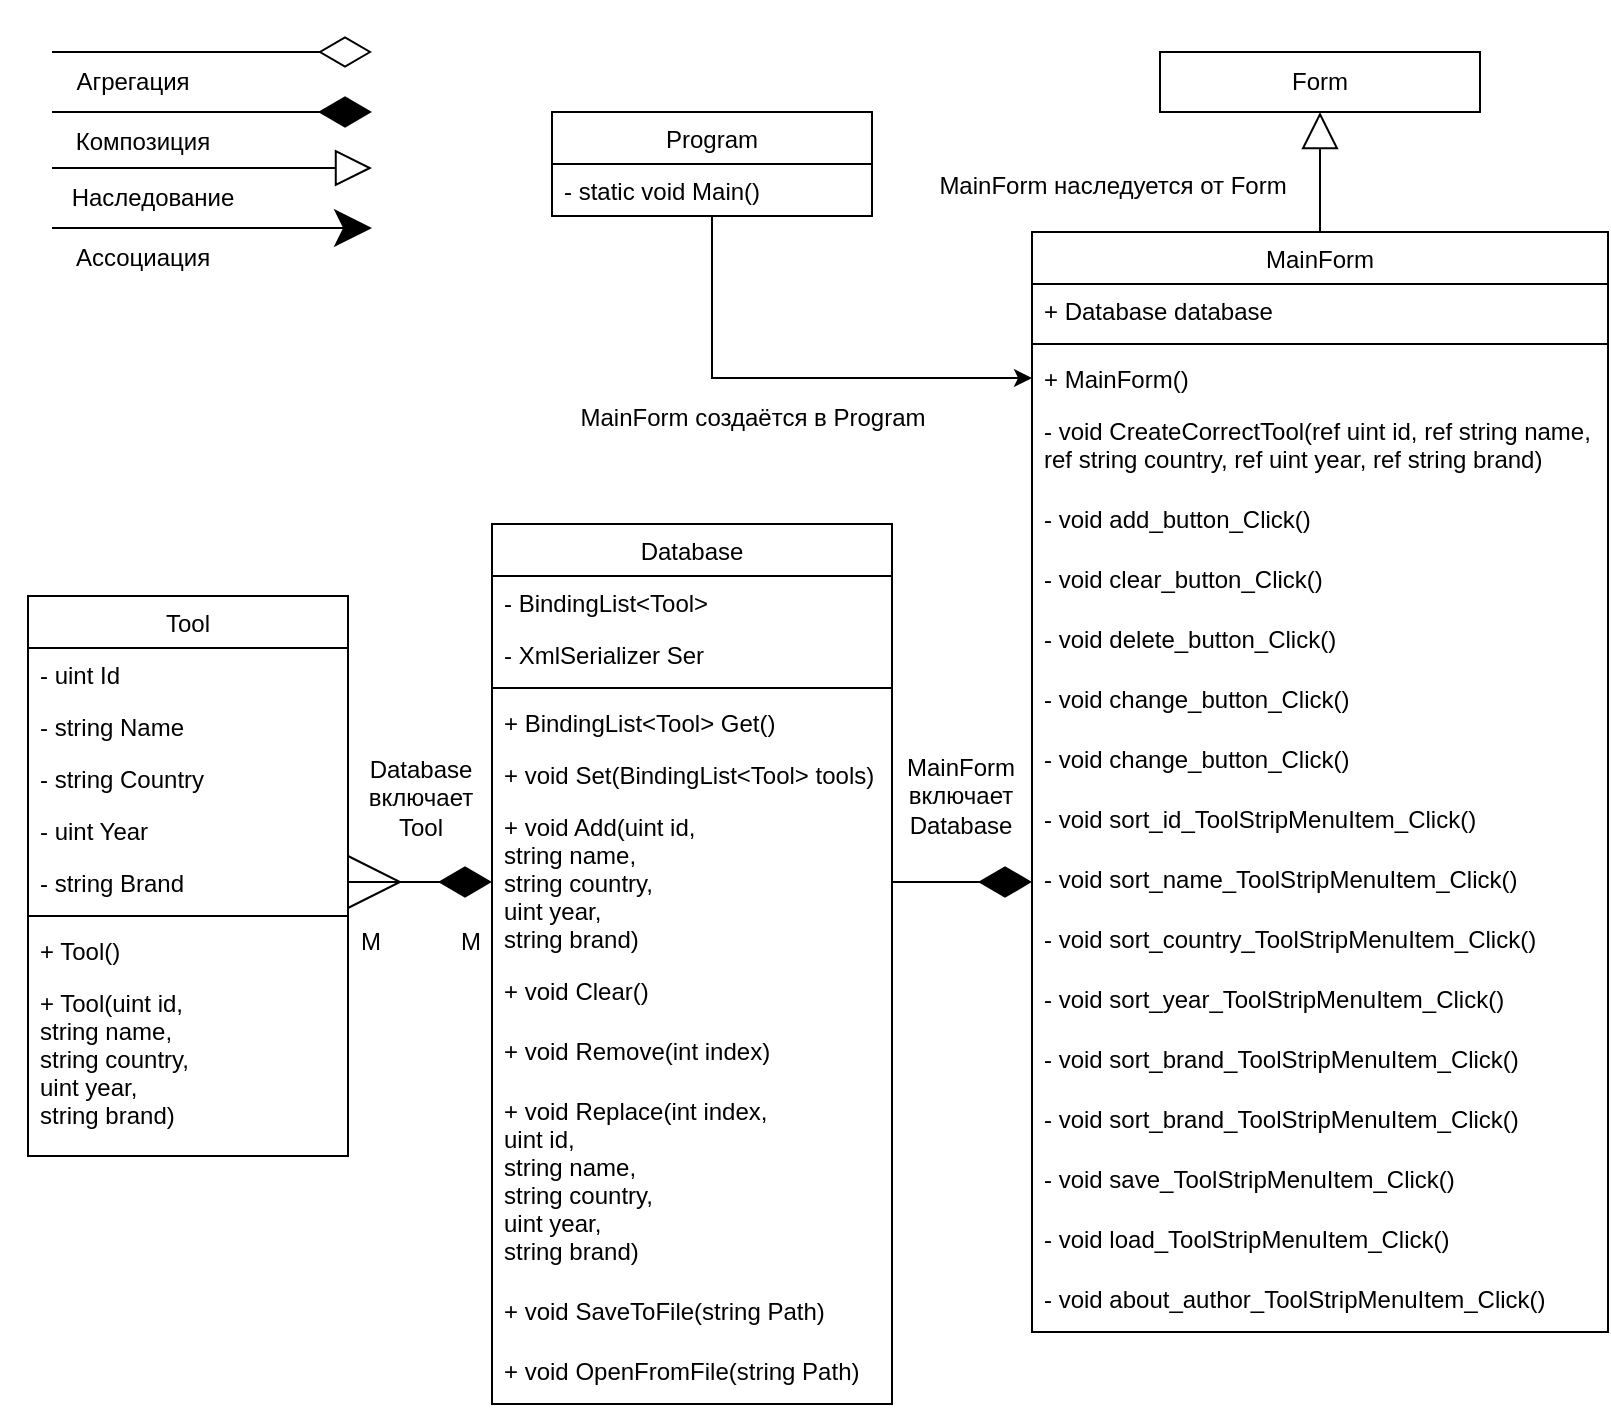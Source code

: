 <mxfile version="21.3.2" type="device">
  <diagram id="C5RBs43oDa-KdzZeNtuy" name="Page-1">
    <mxGraphModel dx="1235" dy="686" grid="1" gridSize="10" guides="1" tooltips="1" connect="1" arrows="1" fold="1" page="1" pageScale="1" pageWidth="827" pageHeight="1169" math="0" shadow="0">
      <root>
        <mxCell id="WIyWlLk6GJQsqaUBKTNV-0" />
        <mxCell id="WIyWlLk6GJQsqaUBKTNV-1" parent="WIyWlLk6GJQsqaUBKTNV-0" />
        <mxCell id="zkfFHV4jXpPFQw0GAbJ--6" value="Tool" style="swimlane;fontStyle=0;align=center;verticalAlign=top;childLayout=stackLayout;horizontal=1;startSize=26;horizontalStack=0;resizeParent=1;resizeLast=0;collapsible=1;marginBottom=0;rounded=0;shadow=0;strokeWidth=1;" parent="WIyWlLk6GJQsqaUBKTNV-1" vertex="1">
          <mxGeometry x="18" y="302" width="160" height="280" as="geometry">
            <mxRectangle x="40" y="40" width="160" height="26" as="alternateBounds" />
          </mxGeometry>
        </mxCell>
        <mxCell id="zkfFHV4jXpPFQw0GAbJ--7" value="- uint Id" style="text;align=left;verticalAlign=top;spacingLeft=4;spacingRight=4;overflow=hidden;rotatable=0;points=[[0,0.5],[1,0.5]];portConstraint=eastwest;" parent="zkfFHV4jXpPFQw0GAbJ--6" vertex="1">
          <mxGeometry y="26" width="160" height="26" as="geometry" />
        </mxCell>
        <mxCell id="zkfFHV4jXpPFQw0GAbJ--8" value="- string Name" style="text;align=left;verticalAlign=top;spacingLeft=4;spacingRight=4;overflow=hidden;rotatable=0;points=[[0,0.5],[1,0.5]];portConstraint=eastwest;rounded=0;shadow=0;html=0;" parent="zkfFHV4jXpPFQw0GAbJ--6" vertex="1">
          <mxGeometry y="52" width="160" height="26" as="geometry" />
        </mxCell>
        <mxCell id="J0EJhRp7IK-JrTyirVrI-0" value="- string Country" style="text;align=left;verticalAlign=top;spacingLeft=4;spacingRight=4;overflow=hidden;rotatable=0;points=[[0,0.5],[1,0.5]];portConstraint=eastwest;rounded=0;shadow=0;html=0;" vertex="1" parent="zkfFHV4jXpPFQw0GAbJ--6">
          <mxGeometry y="78" width="160" height="26" as="geometry" />
        </mxCell>
        <mxCell id="J0EJhRp7IK-JrTyirVrI-1" value="- uint Year" style="text;align=left;verticalAlign=top;spacingLeft=4;spacingRight=4;overflow=hidden;rotatable=0;points=[[0,0.5],[1,0.5]];portConstraint=eastwest;rounded=0;shadow=0;html=0;" vertex="1" parent="zkfFHV4jXpPFQw0GAbJ--6">
          <mxGeometry y="104" width="160" height="26" as="geometry" />
        </mxCell>
        <mxCell id="J0EJhRp7IK-JrTyirVrI-2" value="- string Brand" style="text;align=left;verticalAlign=top;spacingLeft=4;spacingRight=4;overflow=hidden;rotatable=0;points=[[0,0.5],[1,0.5]];portConstraint=eastwest;rounded=0;shadow=0;html=0;" vertex="1" parent="zkfFHV4jXpPFQw0GAbJ--6">
          <mxGeometry y="130" width="160" height="26" as="geometry" />
        </mxCell>
        <mxCell id="zkfFHV4jXpPFQw0GAbJ--9" value="" style="line;html=1;strokeWidth=1;align=left;verticalAlign=middle;spacingTop=-1;spacingLeft=3;spacingRight=3;rotatable=0;labelPosition=right;points=[];portConstraint=eastwest;" parent="zkfFHV4jXpPFQw0GAbJ--6" vertex="1">
          <mxGeometry y="156" width="160" height="8" as="geometry" />
        </mxCell>
        <mxCell id="zkfFHV4jXpPFQw0GAbJ--10" value="+ Tool()" style="text;align=left;verticalAlign=top;spacingLeft=4;spacingRight=4;overflow=hidden;rotatable=0;points=[[0,0.5],[1,0.5]];portConstraint=eastwest;fontStyle=0" parent="zkfFHV4jXpPFQw0GAbJ--6" vertex="1">
          <mxGeometry y="164" width="160" height="26" as="geometry" />
        </mxCell>
        <mxCell id="zkfFHV4jXpPFQw0GAbJ--11" value="+ Tool(uint id, &#xa;string name, &#xa;string country, &#xa;uint year, &#xa;string brand)" style="text;align=left;verticalAlign=top;spacingLeft=4;spacingRight=4;overflow=hidden;rotatable=0;points=[[0,0.5],[1,0.5]];portConstraint=eastwest;" parent="zkfFHV4jXpPFQw0GAbJ--6" vertex="1">
          <mxGeometry y="190" width="160" height="90" as="geometry" />
        </mxCell>
        <mxCell id="J0EJhRp7IK-JrTyirVrI-3" value="Database" style="swimlane;fontStyle=0;align=center;verticalAlign=top;childLayout=stackLayout;horizontal=1;startSize=26;horizontalStack=0;resizeParent=1;resizeLast=0;collapsible=1;marginBottom=0;rounded=0;shadow=0;strokeWidth=1;" vertex="1" parent="WIyWlLk6GJQsqaUBKTNV-1">
          <mxGeometry x="250" y="266" width="200" height="440" as="geometry">
            <mxRectangle x="40" y="40" width="160" height="26" as="alternateBounds" />
          </mxGeometry>
        </mxCell>
        <mxCell id="J0EJhRp7IK-JrTyirVrI-4" value="- BindingList&lt;Tool&gt;" style="text;align=left;verticalAlign=top;spacingLeft=4;spacingRight=4;overflow=hidden;rotatable=0;points=[[0,0.5],[1,0.5]];portConstraint=eastwest;" vertex="1" parent="J0EJhRp7IK-JrTyirVrI-3">
          <mxGeometry y="26" width="200" height="26" as="geometry" />
        </mxCell>
        <mxCell id="J0EJhRp7IK-JrTyirVrI-5" value="- XmlSerializer Ser" style="text;align=left;verticalAlign=top;spacingLeft=4;spacingRight=4;overflow=hidden;rotatable=0;points=[[0,0.5],[1,0.5]];portConstraint=eastwest;rounded=0;shadow=0;html=0;" vertex="1" parent="J0EJhRp7IK-JrTyirVrI-3">
          <mxGeometry y="52" width="200" height="26" as="geometry" />
        </mxCell>
        <mxCell id="J0EJhRp7IK-JrTyirVrI-9" value="" style="line;html=1;strokeWidth=1;align=left;verticalAlign=middle;spacingTop=-1;spacingLeft=3;spacingRight=3;rotatable=0;labelPosition=right;points=[];portConstraint=eastwest;" vertex="1" parent="J0EJhRp7IK-JrTyirVrI-3">
          <mxGeometry y="78" width="200" height="8" as="geometry" />
        </mxCell>
        <mxCell id="J0EJhRp7IK-JrTyirVrI-12" value="+ BindingList&lt;Tool&gt; Get()" style="text;align=left;verticalAlign=top;spacingLeft=4;spacingRight=4;overflow=hidden;rotatable=0;points=[[0,0.5],[1,0.5]];portConstraint=eastwest;rounded=0;shadow=0;html=0;" vertex="1" parent="J0EJhRp7IK-JrTyirVrI-3">
          <mxGeometry y="86" width="200" height="26" as="geometry" />
        </mxCell>
        <mxCell id="J0EJhRp7IK-JrTyirVrI-13" value="+ void Set(BindingList&lt;Tool&gt; tools)" style="text;align=left;verticalAlign=top;spacingLeft=4;spacingRight=4;overflow=hidden;rotatable=0;points=[[0,0.5],[1,0.5]];portConstraint=eastwest;rounded=0;shadow=0;html=0;" vertex="1" parent="J0EJhRp7IK-JrTyirVrI-3">
          <mxGeometry y="112" width="200" height="26" as="geometry" />
        </mxCell>
        <mxCell id="J0EJhRp7IK-JrTyirVrI-14" value="+ void Add(uint id,&#xa;string name,&#xa;string country,&#xa;uint year,&#xa;string brand)" style="text;align=left;verticalAlign=top;spacingLeft=4;spacingRight=4;overflow=hidden;rotatable=0;points=[[0,0.5],[1,0.5]];portConstraint=eastwest;rounded=0;shadow=0;html=0;" vertex="1" parent="J0EJhRp7IK-JrTyirVrI-3">
          <mxGeometry y="138" width="200" height="82" as="geometry" />
        </mxCell>
        <mxCell id="J0EJhRp7IK-JrTyirVrI-15" value="+ void Clear()" style="text;align=left;verticalAlign=top;spacingLeft=4;spacingRight=4;overflow=hidden;rotatable=0;points=[[0,0.5],[1,0.5]];portConstraint=eastwest;rounded=0;shadow=0;html=0;" vertex="1" parent="J0EJhRp7IK-JrTyirVrI-3">
          <mxGeometry y="220" width="200" height="30" as="geometry" />
        </mxCell>
        <mxCell id="J0EJhRp7IK-JrTyirVrI-16" value="+ void Remove(int index)" style="text;align=left;verticalAlign=top;spacingLeft=4;spacingRight=4;overflow=hidden;rotatable=0;points=[[0,0.5],[1,0.5]];portConstraint=eastwest;rounded=0;shadow=0;html=0;" vertex="1" parent="J0EJhRp7IK-JrTyirVrI-3">
          <mxGeometry y="250" width="200" height="30" as="geometry" />
        </mxCell>
        <mxCell id="J0EJhRp7IK-JrTyirVrI-17" value="+ void Replace(int index,&#xa;uint id,&#xa;string name,&#xa;string country,&#xa;uint year,&#xa;string brand)" style="text;align=left;verticalAlign=top;spacingLeft=4;spacingRight=4;overflow=hidden;rotatable=0;points=[[0,0.5],[1,0.5]];portConstraint=eastwest;rounded=0;shadow=0;html=0;" vertex="1" parent="J0EJhRp7IK-JrTyirVrI-3">
          <mxGeometry y="280" width="200" height="100" as="geometry" />
        </mxCell>
        <mxCell id="J0EJhRp7IK-JrTyirVrI-18" value="+ void SaveToFile(string Path)" style="text;align=left;verticalAlign=top;spacingLeft=4;spacingRight=4;overflow=hidden;rotatable=0;points=[[0,0.5],[1,0.5]];portConstraint=eastwest;rounded=0;shadow=0;html=0;" vertex="1" parent="J0EJhRp7IK-JrTyirVrI-3">
          <mxGeometry y="380" width="200" height="30" as="geometry" />
        </mxCell>
        <mxCell id="J0EJhRp7IK-JrTyirVrI-19" value="+ void OpenFromFile(string Path)" style="text;align=left;verticalAlign=top;spacingLeft=4;spacingRight=4;overflow=hidden;rotatable=0;points=[[0,0.5],[1,0.5]];portConstraint=eastwest;rounded=0;shadow=0;html=0;" vertex="1" parent="J0EJhRp7IK-JrTyirVrI-3">
          <mxGeometry y="410" width="200" height="30" as="geometry" />
        </mxCell>
        <mxCell id="J0EJhRp7IK-JrTyirVrI-20" value="MainForm" style="swimlane;fontStyle=0;align=center;verticalAlign=top;childLayout=stackLayout;horizontal=1;startSize=26;horizontalStack=0;resizeParent=1;resizeLast=0;collapsible=1;marginBottom=0;rounded=0;shadow=0;strokeWidth=1;" vertex="1" parent="WIyWlLk6GJQsqaUBKTNV-1">
          <mxGeometry x="520" y="120" width="288" height="550" as="geometry">
            <mxRectangle x="40" y="40" width="160" height="26" as="alternateBounds" />
          </mxGeometry>
        </mxCell>
        <mxCell id="J0EJhRp7IK-JrTyirVrI-21" value="+ Database database" style="text;align=left;verticalAlign=top;spacingLeft=4;spacingRight=4;overflow=hidden;rotatable=0;points=[[0,0.5],[1,0.5]];portConstraint=eastwest;" vertex="1" parent="J0EJhRp7IK-JrTyirVrI-20">
          <mxGeometry y="26" width="288" height="26" as="geometry" />
        </mxCell>
        <mxCell id="J0EJhRp7IK-JrTyirVrI-26" value="" style="line;html=1;strokeWidth=1;align=left;verticalAlign=middle;spacingTop=-1;spacingLeft=3;spacingRight=3;rotatable=0;labelPosition=right;points=[];portConstraint=eastwest;" vertex="1" parent="J0EJhRp7IK-JrTyirVrI-20">
          <mxGeometry y="52" width="288" height="8" as="geometry" />
        </mxCell>
        <mxCell id="J0EJhRp7IK-JrTyirVrI-27" value="+ MainForm()" style="text;align=left;verticalAlign=top;spacingLeft=4;spacingRight=4;overflow=hidden;rotatable=0;points=[[0,0.5],[1,0.5]];portConstraint=eastwest;fontStyle=0" vertex="1" parent="J0EJhRp7IK-JrTyirVrI-20">
          <mxGeometry y="60" width="288" height="26" as="geometry" />
        </mxCell>
        <mxCell id="J0EJhRp7IK-JrTyirVrI-29" value="- void CreateCorrectTool(ref uint id, ref string name, &#xa;ref string country, ref uint year, ref string brand)" style="text;align=left;verticalAlign=top;spacingLeft=4;spacingRight=4;overflow=hidden;rotatable=0;points=[[0,0.5],[1,0.5]];portConstraint=eastwest;fontStyle=0" vertex="1" parent="J0EJhRp7IK-JrTyirVrI-20">
          <mxGeometry y="86" width="288" height="44" as="geometry" />
        </mxCell>
        <mxCell id="J0EJhRp7IK-JrTyirVrI-30" value="- void add_button_Click()" style="text;align=left;verticalAlign=top;spacingLeft=4;spacingRight=4;overflow=hidden;rotatable=0;points=[[0,0.5],[1,0.5]];portConstraint=eastwest;fontStyle=0" vertex="1" parent="J0EJhRp7IK-JrTyirVrI-20">
          <mxGeometry y="130" width="288" height="30" as="geometry" />
        </mxCell>
        <mxCell id="J0EJhRp7IK-JrTyirVrI-31" value="- void clear_button_Click()" style="text;align=left;verticalAlign=top;spacingLeft=4;spacingRight=4;overflow=hidden;rotatable=0;points=[[0,0.5],[1,0.5]];portConstraint=eastwest;fontStyle=0" vertex="1" parent="J0EJhRp7IK-JrTyirVrI-20">
          <mxGeometry y="160" width="288" height="30" as="geometry" />
        </mxCell>
        <mxCell id="J0EJhRp7IK-JrTyirVrI-32" value="- void delete_button_Click()" style="text;align=left;verticalAlign=top;spacingLeft=4;spacingRight=4;overflow=hidden;rotatable=0;points=[[0,0.5],[1,0.5]];portConstraint=eastwest;fontStyle=0" vertex="1" parent="J0EJhRp7IK-JrTyirVrI-20">
          <mxGeometry y="190" width="288" height="30" as="geometry" />
        </mxCell>
        <mxCell id="J0EJhRp7IK-JrTyirVrI-33" value="- void change_button_Click()" style="text;align=left;verticalAlign=top;spacingLeft=4;spacingRight=4;overflow=hidden;rotatable=0;points=[[0,0.5],[1,0.5]];portConstraint=eastwest;fontStyle=0" vertex="1" parent="J0EJhRp7IK-JrTyirVrI-20">
          <mxGeometry y="220" width="288" height="30" as="geometry" />
        </mxCell>
        <mxCell id="J0EJhRp7IK-JrTyirVrI-34" value="- void change_button_Click()" style="text;align=left;verticalAlign=top;spacingLeft=4;spacingRight=4;overflow=hidden;rotatable=0;points=[[0,0.5],[1,0.5]];portConstraint=eastwest;fontStyle=0" vertex="1" parent="J0EJhRp7IK-JrTyirVrI-20">
          <mxGeometry y="250" width="288" height="30" as="geometry" />
        </mxCell>
        <mxCell id="J0EJhRp7IK-JrTyirVrI-35" value="- void sort_id_ToolStripMenuItem_Click()" style="text;align=left;verticalAlign=top;spacingLeft=4;spacingRight=4;overflow=hidden;rotatable=0;points=[[0,0.5],[1,0.5]];portConstraint=eastwest;fontStyle=0" vertex="1" parent="J0EJhRp7IK-JrTyirVrI-20">
          <mxGeometry y="280" width="288" height="30" as="geometry" />
        </mxCell>
        <mxCell id="J0EJhRp7IK-JrTyirVrI-36" value="- void sort_name_ToolStripMenuItem_Click()" style="text;align=left;verticalAlign=top;spacingLeft=4;spacingRight=4;overflow=hidden;rotatable=0;points=[[0,0.5],[1,0.5]];portConstraint=eastwest;fontStyle=0" vertex="1" parent="J0EJhRp7IK-JrTyirVrI-20">
          <mxGeometry y="310" width="288" height="30" as="geometry" />
        </mxCell>
        <mxCell id="J0EJhRp7IK-JrTyirVrI-37" value="- void sort_country_ToolStripMenuItem_Click()" style="text;align=left;verticalAlign=top;spacingLeft=4;spacingRight=4;overflow=hidden;rotatable=0;points=[[0,0.5],[1,0.5]];portConstraint=eastwest;fontStyle=0" vertex="1" parent="J0EJhRp7IK-JrTyirVrI-20">
          <mxGeometry y="340" width="288" height="30" as="geometry" />
        </mxCell>
        <mxCell id="J0EJhRp7IK-JrTyirVrI-38" value="- void sort_year_ToolStripMenuItem_Click()" style="text;align=left;verticalAlign=top;spacingLeft=4;spacingRight=4;overflow=hidden;rotatable=0;points=[[0,0.5],[1,0.5]];portConstraint=eastwest;fontStyle=0" vertex="1" parent="J0EJhRp7IK-JrTyirVrI-20">
          <mxGeometry y="370" width="288" height="30" as="geometry" />
        </mxCell>
        <mxCell id="J0EJhRp7IK-JrTyirVrI-39" value="- void sort_brand_ToolStripMenuItem_Click()" style="text;align=left;verticalAlign=top;spacingLeft=4;spacingRight=4;overflow=hidden;rotatable=0;points=[[0,0.5],[1,0.5]];portConstraint=eastwest;fontStyle=0" vertex="1" parent="J0EJhRp7IK-JrTyirVrI-20">
          <mxGeometry y="400" width="288" height="30" as="geometry" />
        </mxCell>
        <mxCell id="J0EJhRp7IK-JrTyirVrI-40" value="- void sort_brand_ToolStripMenuItem_Click()" style="text;align=left;verticalAlign=top;spacingLeft=4;spacingRight=4;overflow=hidden;rotatable=0;points=[[0,0.5],[1,0.5]];portConstraint=eastwest;fontStyle=0" vertex="1" parent="J0EJhRp7IK-JrTyirVrI-20">
          <mxGeometry y="430" width="288" height="30" as="geometry" />
        </mxCell>
        <mxCell id="J0EJhRp7IK-JrTyirVrI-41" value="- void save_ToolStripMenuItem_Click()" style="text;align=left;verticalAlign=top;spacingLeft=4;spacingRight=4;overflow=hidden;rotatable=0;points=[[0,0.5],[1,0.5]];portConstraint=eastwest;fontStyle=0" vertex="1" parent="J0EJhRp7IK-JrTyirVrI-20">
          <mxGeometry y="460" width="288" height="30" as="geometry" />
        </mxCell>
        <mxCell id="J0EJhRp7IK-JrTyirVrI-42" value="- void load_ToolStripMenuItem_Click()" style="text;align=left;verticalAlign=top;spacingLeft=4;spacingRight=4;overflow=hidden;rotatable=0;points=[[0,0.5],[1,0.5]];portConstraint=eastwest;fontStyle=0" vertex="1" parent="J0EJhRp7IK-JrTyirVrI-20">
          <mxGeometry y="490" width="288" height="30" as="geometry" />
        </mxCell>
        <mxCell id="J0EJhRp7IK-JrTyirVrI-43" value="- void about_author_ToolStripMenuItem_Click()" style="text;align=left;verticalAlign=top;spacingLeft=4;spacingRight=4;overflow=hidden;rotatable=0;points=[[0,0.5],[1,0.5]];portConstraint=eastwest;fontStyle=0" vertex="1" parent="J0EJhRp7IK-JrTyirVrI-20">
          <mxGeometry y="520" width="288" height="30" as="geometry" />
        </mxCell>
        <mxCell id="J0EJhRp7IK-JrTyirVrI-56" style="edgeStyle=orthogonalEdgeStyle;rounded=0;orthogonalLoop=1;jettySize=auto;html=1;entryX=0;entryY=0.5;entryDx=0;entryDy=0;" edge="1" parent="WIyWlLk6GJQsqaUBKTNV-1" source="J0EJhRp7IK-JrTyirVrI-44" target="J0EJhRp7IK-JrTyirVrI-27">
          <mxGeometry relative="1" as="geometry" />
        </mxCell>
        <mxCell id="J0EJhRp7IK-JrTyirVrI-44" value="Program" style="swimlane;fontStyle=0;align=center;verticalAlign=top;childLayout=stackLayout;horizontal=1;startSize=26;horizontalStack=0;resizeParent=1;resizeLast=0;collapsible=1;marginBottom=0;rounded=0;shadow=0;strokeWidth=1;" vertex="1" parent="WIyWlLk6GJQsqaUBKTNV-1">
          <mxGeometry x="280" y="60" width="160" height="52" as="geometry">
            <mxRectangle x="40" y="40" width="160" height="26" as="alternateBounds" />
          </mxGeometry>
        </mxCell>
        <mxCell id="J0EJhRp7IK-JrTyirVrI-51" value="- static void Main()" style="text;align=left;verticalAlign=top;spacingLeft=4;spacingRight=4;overflow=hidden;rotatable=0;points=[[0,0.5],[1,0.5]];portConstraint=eastwest;fontStyle=0" vertex="1" parent="J0EJhRp7IK-JrTyirVrI-44">
          <mxGeometry y="26" width="160" height="26" as="geometry" />
        </mxCell>
        <mxCell id="J0EJhRp7IK-JrTyirVrI-55" value="Form" style="html=1;whiteSpace=wrap;" vertex="1" parent="WIyWlLk6GJQsqaUBKTNV-1">
          <mxGeometry x="584" y="30" width="160" height="30" as="geometry" />
        </mxCell>
        <mxCell id="J0EJhRp7IK-JrTyirVrI-57" value="&lt;br&gt;" style="endArrow=block;endSize=16;endFill=0;html=1;rounded=0;exitX=0.5;exitY=0;exitDx=0;exitDy=0;entryX=0.5;entryY=1;entryDx=0;entryDy=0;" edge="1" parent="WIyWlLk6GJQsqaUBKTNV-1" source="J0EJhRp7IK-JrTyirVrI-20" target="J0EJhRp7IK-JrTyirVrI-55">
          <mxGeometry width="160" relative="1" as="geometry">
            <mxPoint x="568" y="360" as="sourcePoint" />
            <mxPoint x="728" y="360" as="targetPoint" />
          </mxGeometry>
        </mxCell>
        <mxCell id="J0EJhRp7IK-JrTyirVrI-63" value="" style="endArrow=diamondThin;endFill=1;endSize=24;html=1;rounded=0;entryX=0;entryY=0.5;entryDx=0;entryDy=0;exitX=1;exitY=0.5;exitDx=0;exitDy=0;spacingTop=0;startArrow=ERmany;startFill=0;targetPerimeterSpacing=24;startSize=24;" edge="1" parent="WIyWlLk6GJQsqaUBKTNV-1" source="J0EJhRp7IK-JrTyirVrI-2" target="J0EJhRp7IK-JrTyirVrI-14">
          <mxGeometry width="160" relative="1" as="geometry">
            <mxPoint x="320" y="380" as="sourcePoint" />
            <mxPoint x="480" y="380" as="targetPoint" />
          </mxGeometry>
        </mxCell>
        <mxCell id="J0EJhRp7IK-JrTyirVrI-66" value="" style="endArrow=diamondThin;endFill=1;endSize=24;html=1;rounded=0;entryX=0;entryY=0.5;entryDx=0;entryDy=0;exitX=1;exitY=0.5;exitDx=0;exitDy=0;" edge="1" parent="WIyWlLk6GJQsqaUBKTNV-1" source="J0EJhRp7IK-JrTyirVrI-14" target="J0EJhRp7IK-JrTyirVrI-36">
          <mxGeometry width="160" relative="1" as="geometry">
            <mxPoint x="438" y="455" as="sourcePoint" />
            <mxPoint x="498" y="455" as="targetPoint" />
          </mxGeometry>
        </mxCell>
        <mxCell id="J0EJhRp7IK-JrTyirVrI-67" value="MainForm создаётся в Program" style="text;html=1;align=center;verticalAlign=middle;resizable=0;points=[];autosize=1;strokeColor=none;fillColor=none;" vertex="1" parent="WIyWlLk6GJQsqaUBKTNV-1">
          <mxGeometry x="280" y="198" width="200" height="30" as="geometry" />
        </mxCell>
        <mxCell id="J0EJhRp7IK-JrTyirVrI-69" value="MainForm наследуется от Form" style="text;html=1;align=center;verticalAlign=middle;resizable=0;points=[];autosize=1;strokeColor=none;fillColor=none;" vertex="1" parent="WIyWlLk6GJQsqaUBKTNV-1">
          <mxGeometry x="460" y="82" width="200" height="30" as="geometry" />
        </mxCell>
        <mxCell id="J0EJhRp7IK-JrTyirVrI-70" value="MainForm&lt;br&gt;включает&lt;br&gt;Database" style="text;html=1;align=center;verticalAlign=middle;resizable=0;points=[];autosize=1;strokeColor=none;fillColor=none;" vertex="1" parent="WIyWlLk6GJQsqaUBKTNV-1">
          <mxGeometry x="444" y="372" width="80" height="60" as="geometry" />
        </mxCell>
        <mxCell id="J0EJhRp7IK-JrTyirVrI-71" value="Database&lt;br&gt;включает&lt;br&gt;Tool" style="text;html=1;align=center;verticalAlign=middle;resizable=0;points=[];autosize=1;strokeColor=none;fillColor=none;" vertex="1" parent="WIyWlLk6GJQsqaUBKTNV-1">
          <mxGeometry x="174" y="373" width="80" height="60" as="geometry" />
        </mxCell>
        <mxCell id="J0EJhRp7IK-JrTyirVrI-72" value="М" style="text;html=1;align=center;verticalAlign=middle;resizable=0;points=[];autosize=1;strokeColor=none;fillColor=none;" vertex="1" parent="WIyWlLk6GJQsqaUBKTNV-1">
          <mxGeometry x="174" y="460" width="30" height="30" as="geometry" />
        </mxCell>
        <mxCell id="J0EJhRp7IK-JrTyirVrI-73" value="М" style="text;html=1;align=center;verticalAlign=middle;resizable=0;points=[];autosize=1;strokeColor=none;fillColor=none;" vertex="1" parent="WIyWlLk6GJQsqaUBKTNV-1">
          <mxGeometry x="224" y="460" width="30" height="30" as="geometry" />
        </mxCell>
        <mxCell id="J0EJhRp7IK-JrTyirVrI-74" value="" style="endArrow=diamondThin;endFill=0;endSize=24;html=1;rounded=0;" edge="1" parent="WIyWlLk6GJQsqaUBKTNV-1">
          <mxGeometry width="160" relative="1" as="geometry">
            <mxPoint x="30" y="30" as="sourcePoint" />
            <mxPoint x="190" y="30" as="targetPoint" />
          </mxGeometry>
        </mxCell>
        <mxCell id="J0EJhRp7IK-JrTyirVrI-75" value="Агрегация" style="text;html=1;align=center;verticalAlign=middle;resizable=0;points=[];autosize=1;strokeColor=none;fillColor=none;" vertex="1" parent="WIyWlLk6GJQsqaUBKTNV-1">
          <mxGeometry x="30" y="30" width="80" height="30" as="geometry" />
        </mxCell>
        <mxCell id="J0EJhRp7IK-JrTyirVrI-76" value="" style="endArrow=diamondThin;endFill=1;endSize=24;html=1;rounded=0;" edge="1" parent="WIyWlLk6GJQsqaUBKTNV-1">
          <mxGeometry width="160" relative="1" as="geometry">
            <mxPoint x="30" y="60" as="sourcePoint" />
            <mxPoint x="190" y="60" as="targetPoint" />
          </mxGeometry>
        </mxCell>
        <mxCell id="J0EJhRp7IK-JrTyirVrI-77" value="Композиция" style="text;html=1;align=center;verticalAlign=middle;resizable=0;points=[];autosize=1;strokeColor=none;fillColor=none;" vertex="1" parent="WIyWlLk6GJQsqaUBKTNV-1">
          <mxGeometry x="30" y="60" width="90" height="30" as="geometry" />
        </mxCell>
        <mxCell id="J0EJhRp7IK-JrTyirVrI-78" value="&lt;br&gt;" style="endArrow=block;endSize=16;endFill=0;html=1;rounded=0;" edge="1" parent="WIyWlLk6GJQsqaUBKTNV-1">
          <mxGeometry width="160" relative="1" as="geometry">
            <mxPoint x="30" y="88" as="sourcePoint" />
            <mxPoint x="190" y="88" as="targetPoint" />
          </mxGeometry>
        </mxCell>
        <mxCell id="J0EJhRp7IK-JrTyirVrI-80" value="Наследование" style="text;html=1;align=center;verticalAlign=middle;resizable=0;points=[];autosize=1;strokeColor=none;fillColor=none;" vertex="1" parent="WIyWlLk6GJQsqaUBKTNV-1">
          <mxGeometry x="30" y="88" width="100" height="30" as="geometry" />
        </mxCell>
        <mxCell id="J0EJhRp7IK-JrTyirVrI-82" value="&lt;br&gt;" style="endArrow=classic;endSize=16;endFill=1;html=1;rounded=0;" edge="1" parent="WIyWlLk6GJQsqaUBKTNV-1">
          <mxGeometry width="160" relative="1" as="geometry">
            <mxPoint x="30" y="118" as="sourcePoint" />
            <mxPoint x="190" y="118" as="targetPoint" />
          </mxGeometry>
        </mxCell>
        <mxCell id="J0EJhRp7IK-JrTyirVrI-83" value="Ассоциация" style="text;html=1;align=center;verticalAlign=middle;resizable=0;points=[];autosize=1;strokeColor=none;fillColor=none;" vertex="1" parent="WIyWlLk6GJQsqaUBKTNV-1">
          <mxGeometry x="30" y="118" width="90" height="30" as="geometry" />
        </mxCell>
      </root>
    </mxGraphModel>
  </diagram>
</mxfile>
